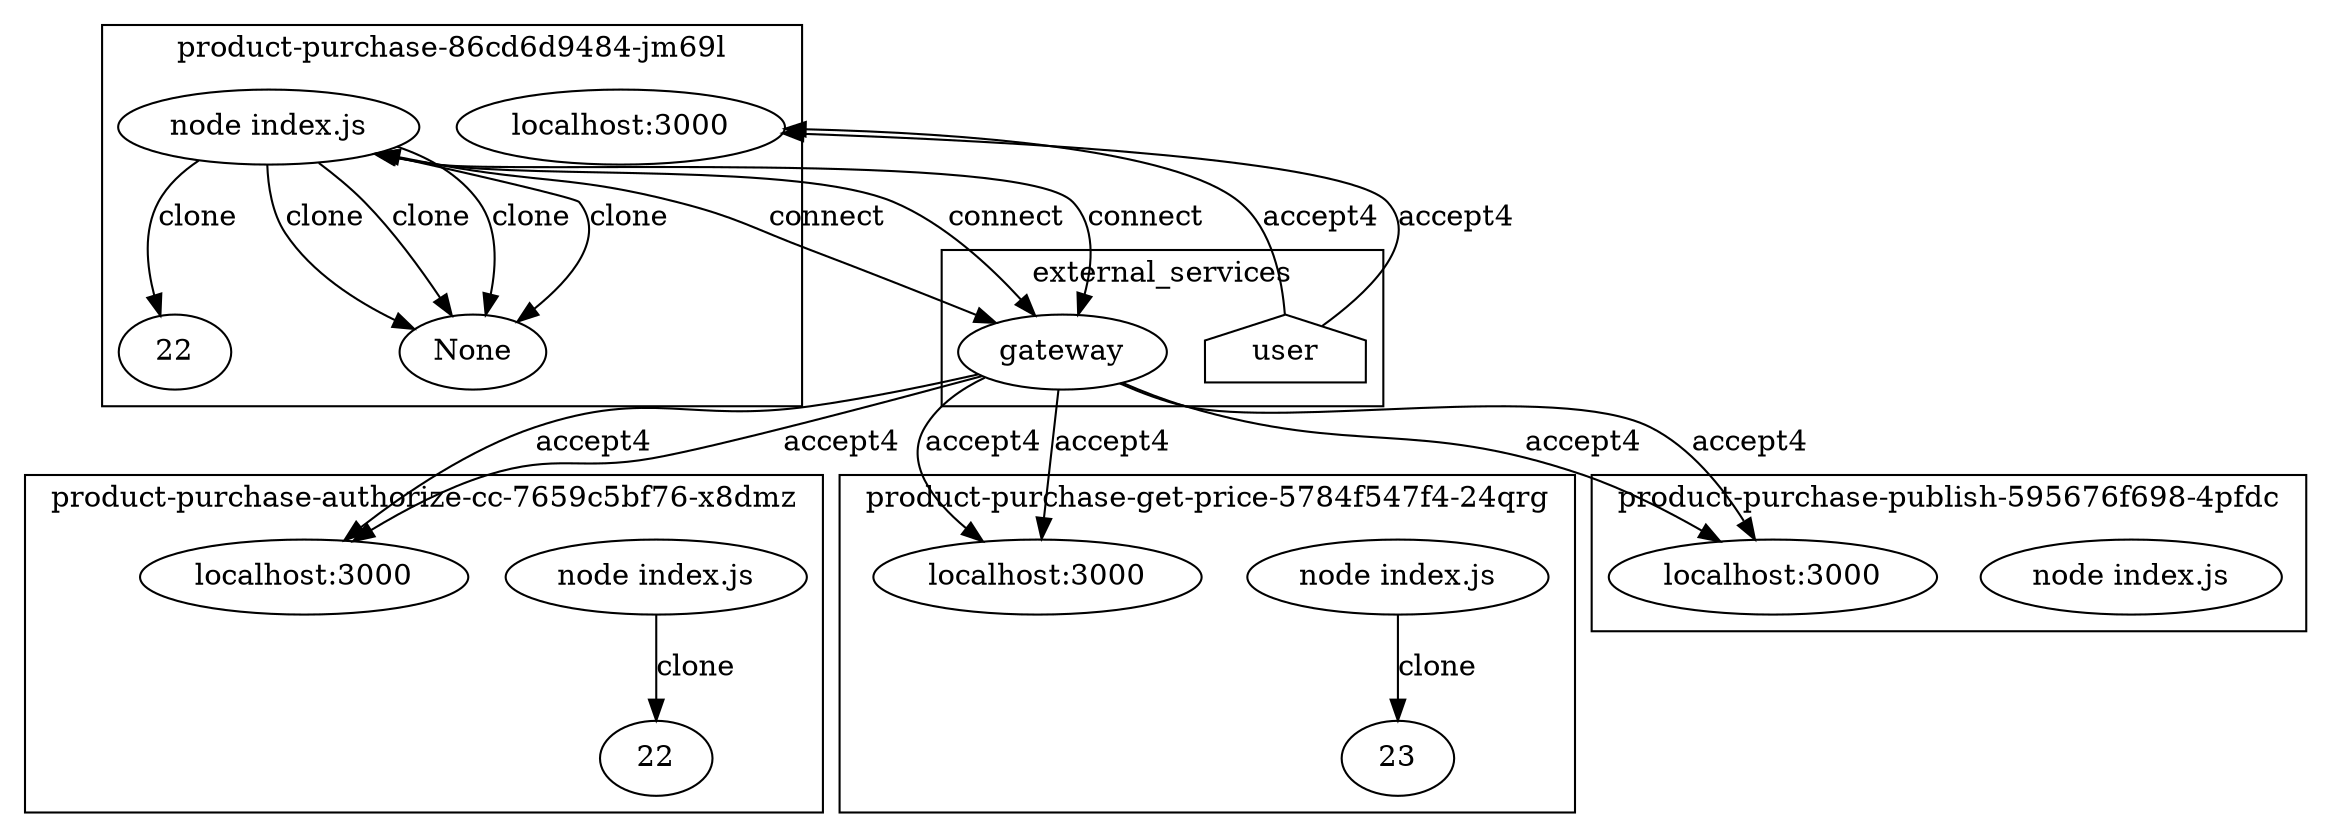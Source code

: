 digraph G {
	subgraph "cluster_ product-purchase-authorize-cc-7659c5bf76-x8dmz " {
		label=" product-purchase-authorize-cc-7659c5bf76-x8dmz "
		89855 [label="node index.js"]
		89855 -> 89969 [label=clone]
		"product-purchase-authorize-cc_localhost_3000" [label="localhost:3000"]
		"product-purchase-authorize-cc_localhost_3000" [label="localhost:3000"]
		89969 [label=22]
	}
	subgraph "cluster_ product-purchase-86cd6d9484-jm69l " {
		label=" product-purchase-86cd6d9484-jm69l "
		90488 [label="node index.js"]
		90488 -> 93372 [label=clone]
		"product-purchase_localhost_3000" [label="localhost:3000"]
		"product-purchase_localhost_3000" [label="localhost:3000"]
		90488 -> None [label=clone]
		90488 -> None [label=clone]
		90488 -> None [label=clone]
		90488 -> None [label=clone]
		93372 [label=22]
	}
	subgraph "cluster_ product-purchase-get-price-5784f547f4-24qrg " {
		label=" product-purchase-get-price-5784f547f4-24qrg "
		91286 [label="node index.js"]
		91286 -> 91434 [label=clone]
		"product-purchase-get-price_localhost_3000" [label="localhost:3000"]
		"product-purchase-get-price_localhost_3000" [label="localhost:3000"]
		91434 [label=23]
	}
	subgraph "cluster_ product-purchase-publish-595676f698-4pfdc " {
		label=" product-purchase-publish-595676f698-4pfdc "
		92219 [label="node index.js"]
		"product-purchase-publish_localhost_3000" [label="localhost:3000"]
		"product-purchase-publish_localhost_3000" [label="localhost:3000"]
	}
	subgraph cluster_services {
		label=external_services
		user [shape=house]
		"10.107.89.58_8080" -> "product-purchase-authorize-cc_localhost_3000" [label=accept4]
		"10.107.89.58_8080" -> "product-purchase-authorize-cc_localhost_3000" [label=accept4]
		user -> "product-purchase_localhost_3000" [label=accept4]
		user -> "product-purchase_localhost_3000" [label=accept4]
		"10.107.89.58_8080" [label=gateway]
		90488 -> "10.107.89.58_8080" [label=connect dir=both]
		"10.107.89.58_8080" [label=gateway]
		90488 -> "10.107.89.58_8080" [label=connect dir=both]
		"10.107.89.58_8080" [label=gateway]
		90488 -> "10.107.89.58_8080" [label=connect dir=both]
		"10.107.89.58_8080" -> "product-purchase-get-price_localhost_3000" [label=accept4]
		"10.107.89.58_8080" -> "product-purchase-get-price_localhost_3000" [label=accept4]
		"10.107.89.58_8080" -> "product-purchase-publish_localhost_3000" [label=accept4]
		"10.107.89.58_8080" -> "product-purchase-publish_localhost_3000" [label=accept4]
	}
}
